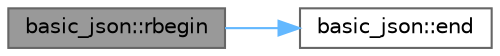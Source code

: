 digraph "basic_json::rbegin"
{
 // LATEX_PDF_SIZE
  bgcolor="transparent";
  edge [fontname=Helvetica,fontsize=10,labelfontname=Helvetica,labelfontsize=10];
  node [fontname=Helvetica,fontsize=10,shape=box,height=0.2,width=0.4];
  rankdir="LR";
  Node1 [id="Node000001",label="basic_json::rbegin",height=0.2,width=0.4,color="gray40", fillcolor="grey60", style="filled", fontcolor="black",tooltip="returns an iterator to the reverse-beginning"];
  Node1 -> Node2 [id="edge1_Node000001_Node000002",color="steelblue1",style="solid",tooltip=" "];
  Node2 [id="Node000002",label="basic_json::end",height=0.2,width=0.4,color="grey40", fillcolor="white", style="filled",URL="$classbasic__json.html#a06e303bfaafda414b4b5821384501bc1",tooltip="returns an iterator to one past the last element"];
}
